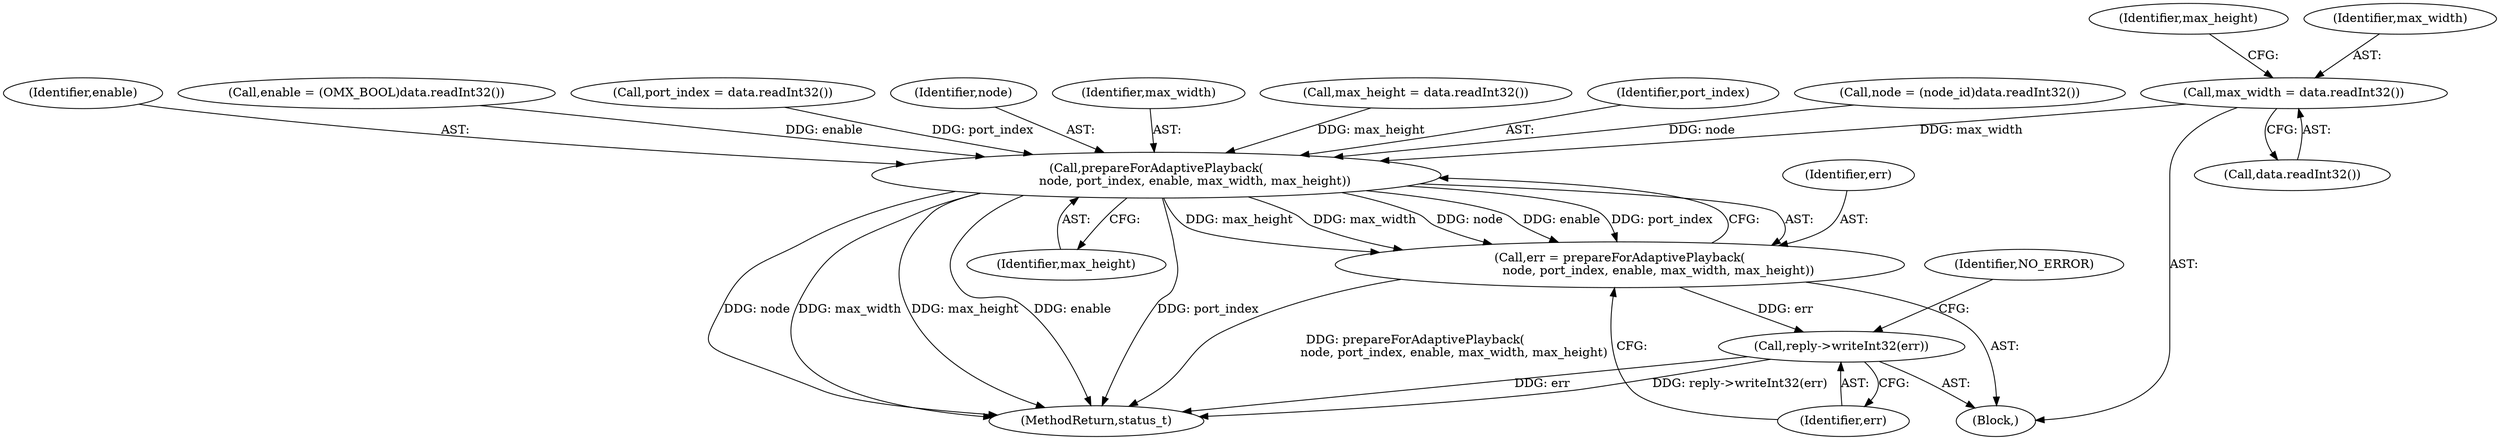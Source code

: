 digraph "0_Android_1171e7c047bf79e7c93342bb6a812c9edd86aa84@API" {
"1000752" [label="(Call,max_width = data.readInt32())"];
"1000762" [label="(Call,prepareForAdaptivePlayback(\n                    node, port_index, enable, max_width, max_height))"];
"1000760" [label="(Call,err = prepareForAdaptivePlayback(\n                    node, port_index, enable, max_width, max_height))"];
"1000768" [label="(Call,reply->writeInt32(err))"];
"1000757" [label="(Identifier,max_height)"];
"1000754" [label="(Call,data.readInt32())"];
"1000742" [label="(Call,port_index = data.readInt32())"];
"1000762" [label="(Call,prepareForAdaptivePlayback(\n                    node, port_index, enable, max_width, max_height))"];
"1000763" [label="(Identifier,node)"];
"1000761" [label="(Identifier,err)"];
"1000768" [label="(Call,reply->writeInt32(err))"];
"1000766" [label="(Identifier,max_width)"];
"1000760" [label="(Call,err = prepareForAdaptivePlayback(\n                    node, port_index, enable, max_width, max_height))"];
"1000771" [label="(Identifier,NO_ERROR)"];
"1001075" [label="(MethodReturn,status_t)"];
"1000767" [label="(Identifier,max_height)"];
"1000756" [label="(Call,max_height = data.readInt32())"];
"1000769" [label="(Identifier,err)"];
"1000764" [label="(Identifier,port_index)"];
"1000736" [label="(Call,node = (node_id)data.readInt32())"];
"1000765" [label="(Identifier,enable)"];
"1000753" [label="(Identifier,max_width)"];
"1000730" [label="(Block,)"];
"1000752" [label="(Call,max_width = data.readInt32())"];
"1000746" [label="(Call,enable = (OMX_BOOL)data.readInt32())"];
"1000752" -> "1000730"  [label="AST: "];
"1000752" -> "1000754"  [label="CFG: "];
"1000753" -> "1000752"  [label="AST: "];
"1000754" -> "1000752"  [label="AST: "];
"1000757" -> "1000752"  [label="CFG: "];
"1000752" -> "1000762"  [label="DDG: max_width"];
"1000762" -> "1000760"  [label="AST: "];
"1000762" -> "1000767"  [label="CFG: "];
"1000763" -> "1000762"  [label="AST: "];
"1000764" -> "1000762"  [label="AST: "];
"1000765" -> "1000762"  [label="AST: "];
"1000766" -> "1000762"  [label="AST: "];
"1000767" -> "1000762"  [label="AST: "];
"1000760" -> "1000762"  [label="CFG: "];
"1000762" -> "1001075"  [label="DDG: max_height"];
"1000762" -> "1001075"  [label="DDG: max_width"];
"1000762" -> "1001075"  [label="DDG: node"];
"1000762" -> "1001075"  [label="DDG: port_index"];
"1000762" -> "1001075"  [label="DDG: enable"];
"1000762" -> "1000760"  [label="DDG: max_height"];
"1000762" -> "1000760"  [label="DDG: max_width"];
"1000762" -> "1000760"  [label="DDG: node"];
"1000762" -> "1000760"  [label="DDG: enable"];
"1000762" -> "1000760"  [label="DDG: port_index"];
"1000736" -> "1000762"  [label="DDG: node"];
"1000742" -> "1000762"  [label="DDG: port_index"];
"1000746" -> "1000762"  [label="DDG: enable"];
"1000756" -> "1000762"  [label="DDG: max_height"];
"1000760" -> "1000730"  [label="AST: "];
"1000761" -> "1000760"  [label="AST: "];
"1000769" -> "1000760"  [label="CFG: "];
"1000760" -> "1001075"  [label="DDG: prepareForAdaptivePlayback(\n                    node, port_index, enable, max_width, max_height)"];
"1000760" -> "1000768"  [label="DDG: err"];
"1000768" -> "1000730"  [label="AST: "];
"1000768" -> "1000769"  [label="CFG: "];
"1000769" -> "1000768"  [label="AST: "];
"1000771" -> "1000768"  [label="CFG: "];
"1000768" -> "1001075"  [label="DDG: err"];
"1000768" -> "1001075"  [label="DDG: reply->writeInt32(err)"];
}
